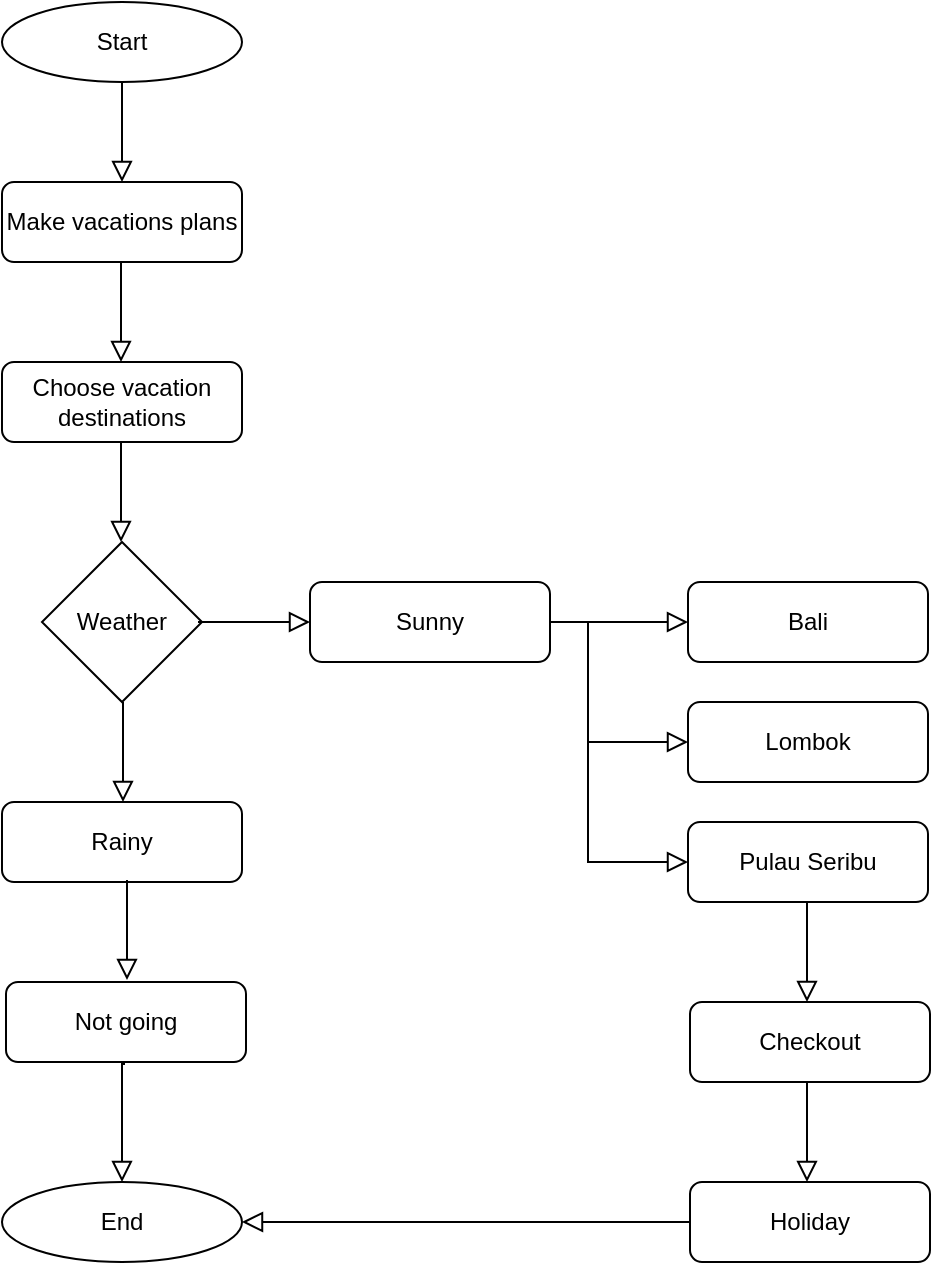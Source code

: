 <mxfile>
    <diagram id="ea5jnk7-p9_9-pPMbE72" name="Page-1">
        <mxGraphModel dx="820" dy="397" grid="1" gridSize="10" guides="1" tooltips="1" connect="1" arrows="1" fold="1" page="1" pageScale="1" pageWidth="1169" pageHeight="1654" math="0" shadow="0">
            <root>
                <mxCell id="0"/>
                <mxCell id="1" parent="0"/>
                <mxCell id="2" value="" style="rounded=0;html=1;jettySize=auto;orthogonalLoop=1;fontSize=11;endArrow=block;endFill=0;endSize=8;strokeWidth=1;shadow=0;labelBackgroundColor=none;edgeStyle=orthogonalEdgeStyle;" edge="1" parent="1">
                    <mxGeometry relative="1" as="geometry">
                        <mxPoint x="220" y="120" as="sourcePoint"/>
                        <mxPoint x="220" y="170" as="targetPoint"/>
                    </mxGeometry>
                </mxCell>
                <mxCell id="3" value="Not going" style="rounded=1;whiteSpace=wrap;html=1;fontSize=12;glass=0;strokeWidth=1;shadow=0;" vertex="1" parent="1">
                    <mxGeometry x="162" y="570" width="120" height="40" as="geometry"/>
                </mxCell>
                <mxCell id="4" value="Start" style="ellipse;whiteSpace=wrap;html=1;" vertex="1" parent="1">
                    <mxGeometry x="160" y="80" width="120" height="40" as="geometry"/>
                </mxCell>
                <mxCell id="6" value="Choose vacation destinations" style="rounded=1;whiteSpace=wrap;html=1;fontSize=12;glass=0;strokeWidth=1;shadow=0;" vertex="1" parent="1">
                    <mxGeometry x="160" y="260" width="120" height="40" as="geometry"/>
                </mxCell>
                <mxCell id="7" value="" style="rounded=0;html=1;jettySize=auto;orthogonalLoop=1;fontSize=11;endArrow=block;endFill=0;endSize=8;strokeWidth=1;shadow=0;labelBackgroundColor=none;edgeStyle=orthogonalEdgeStyle;" edge="1" parent="1">
                    <mxGeometry relative="1" as="geometry">
                        <mxPoint x="219.5" y="210" as="sourcePoint"/>
                        <mxPoint x="219.5" y="260" as="targetPoint"/>
                    </mxGeometry>
                </mxCell>
                <mxCell id="8" value="" style="rounded=0;html=1;jettySize=auto;orthogonalLoop=1;fontSize=11;endArrow=block;endFill=0;endSize=8;strokeWidth=1;shadow=0;labelBackgroundColor=none;edgeStyle=orthogonalEdgeStyle;" edge="1" parent="1">
                    <mxGeometry relative="1" as="geometry">
                        <mxPoint x="219.5" y="300" as="sourcePoint"/>
                        <mxPoint x="219.5" y="350" as="targetPoint"/>
                    </mxGeometry>
                </mxCell>
                <mxCell id="19" value="" style="rounded=0;html=1;jettySize=auto;orthogonalLoop=1;fontSize=11;endArrow=block;endFill=0;endSize=8;strokeWidth=1;shadow=0;labelBackgroundColor=none;edgeStyle=orthogonalEdgeStyle;" edge="1" parent="1">
                    <mxGeometry relative="1" as="geometry">
                        <mxPoint x="562.5" y="530" as="sourcePoint"/>
                        <mxPoint x="562.5" y="580" as="targetPoint"/>
                    </mxGeometry>
                </mxCell>
                <mxCell id="20" value="Checkout" style="rounded=1;whiteSpace=wrap;html=1;fontSize=12;glass=0;strokeWidth=1;shadow=0;" vertex="1" parent="1">
                    <mxGeometry x="504" y="580" width="120" height="40" as="geometry"/>
                </mxCell>
                <mxCell id="22" value="End" style="ellipse;whiteSpace=wrap;html=1;" vertex="1" parent="1">
                    <mxGeometry x="160" y="670" width="120" height="40" as="geometry"/>
                </mxCell>
                <mxCell id="23" value="" style="rounded=0;html=1;jettySize=auto;orthogonalLoop=1;fontSize=11;endArrow=block;endFill=0;endSize=8;strokeWidth=1;shadow=0;labelBackgroundColor=none;edgeStyle=orthogonalEdgeStyle;entryX=0.5;entryY=0;entryDx=0;entryDy=0;" edge="1" parent="1" target="22">
                    <mxGeometry relative="1" as="geometry">
                        <mxPoint x="221.5" y="611" as="sourcePoint"/>
                        <mxPoint x="221.5" y="661" as="targetPoint"/>
                        <Array as="points">
                            <mxPoint x="220" y="611"/>
                        </Array>
                    </mxGeometry>
                </mxCell>
                <mxCell id="24" value="Rainy" style="rounded=1;whiteSpace=wrap;html=1;fontSize=12;glass=0;strokeWidth=1;shadow=0;" vertex="1" parent="1">
                    <mxGeometry x="160" y="480" width="120" height="40" as="geometry"/>
                </mxCell>
                <mxCell id="25" value="" style="rounded=0;html=1;jettySize=auto;orthogonalLoop=1;fontSize=11;endArrow=block;endFill=0;endSize=8;strokeWidth=1;shadow=0;labelBackgroundColor=none;edgeStyle=orthogonalEdgeStyle;" edge="1" parent="1">
                    <mxGeometry relative="1" as="geometry">
                        <mxPoint x="222.5" y="519.0" as="sourcePoint"/>
                        <mxPoint x="222.5" y="569.0" as="targetPoint"/>
                    </mxGeometry>
                </mxCell>
                <mxCell id="27" value="" style="rounded=0;html=1;jettySize=auto;orthogonalLoop=1;fontSize=11;endArrow=block;endFill=0;endSize=8;strokeWidth=1;shadow=0;labelBackgroundColor=none;edgeStyle=orthogonalEdgeStyle;" edge="1" parent="1">
                    <mxGeometry relative="1" as="geometry">
                        <mxPoint x="220.5" y="430" as="sourcePoint"/>
                        <mxPoint x="220.5" y="480" as="targetPoint"/>
                    </mxGeometry>
                </mxCell>
                <mxCell id="31" value="Make vacations plans" style="rounded=1;whiteSpace=wrap;html=1;fontSize=12;glass=0;strokeWidth=1;shadow=0;" vertex="1" parent="1">
                    <mxGeometry x="160" y="170" width="120" height="40" as="geometry"/>
                </mxCell>
                <mxCell id="32" value="" style="rounded=0;html=1;jettySize=auto;orthogonalLoop=1;fontSize=11;endArrow=block;endFill=0;endSize=8;strokeWidth=1;shadow=0;labelBackgroundColor=none;edgeStyle=orthogonalEdgeStyle;exitX=1;exitY=0.5;exitDx=0;exitDy=0;" edge="1" parent="1">
                    <mxGeometry relative="1" as="geometry">
                        <mxPoint x="433" y="390" as="sourcePoint"/>
                        <mxPoint x="503" y="390" as="targetPoint"/>
                        <Array as="points">
                            <mxPoint x="463" y="390"/>
                            <mxPoint x="463" y="390"/>
                        </Array>
                    </mxGeometry>
                </mxCell>
                <mxCell id="34" value="Bali" style="rounded=1;whiteSpace=wrap;html=1;fontSize=12;glass=0;strokeWidth=1;shadow=0;" vertex="1" parent="1">
                    <mxGeometry x="503" y="370" width="120" height="40" as="geometry"/>
                </mxCell>
                <mxCell id="35" value="" style="rounded=0;html=1;jettySize=auto;orthogonalLoop=1;fontSize=11;endArrow=block;endFill=0;endSize=8;strokeWidth=1;shadow=0;labelBackgroundColor=none;edgeStyle=orthogonalEdgeStyle;" edge="1" parent="1">
                    <mxGeometry relative="1" as="geometry">
                        <mxPoint x="453" y="390" as="sourcePoint"/>
                        <mxPoint x="503" y="450" as="targetPoint"/>
                        <Array as="points">
                            <mxPoint x="453" y="450"/>
                            <mxPoint x="503" y="450"/>
                        </Array>
                    </mxGeometry>
                </mxCell>
                <mxCell id="36" value="Lombok" style="rounded=1;whiteSpace=wrap;html=1;fontSize=12;glass=0;strokeWidth=1;shadow=0;" vertex="1" parent="1">
                    <mxGeometry x="503" y="430" width="120" height="40" as="geometry"/>
                </mxCell>
                <mxCell id="37" value="" style="rounded=0;html=1;jettySize=auto;orthogonalLoop=1;fontSize=11;endArrow=block;endFill=0;endSize=8;strokeWidth=1;shadow=0;labelBackgroundColor=none;edgeStyle=orthogonalEdgeStyle;" edge="1" parent="1" target="38">
                    <mxGeometry relative="1" as="geometry">
                        <mxPoint x="453" y="450" as="sourcePoint"/>
                        <mxPoint x="503" y="494" as="targetPoint"/>
                        <Array as="points">
                            <mxPoint x="453" y="510"/>
                        </Array>
                    </mxGeometry>
                </mxCell>
                <mxCell id="38" value="Pulau Seribu" style="rounded=1;whiteSpace=wrap;html=1;fontSize=12;glass=0;strokeWidth=1;shadow=0;" vertex="1" parent="1">
                    <mxGeometry x="503" y="490" width="120" height="40" as="geometry"/>
                </mxCell>
                <mxCell id="39" value="Weather" style="rhombus;whiteSpace=wrap;html=1;" vertex="1" parent="1">
                    <mxGeometry x="180" y="350" width="80" height="80" as="geometry"/>
                </mxCell>
                <mxCell id="40" value="Sunny" style="rounded=1;whiteSpace=wrap;html=1;fontSize=12;glass=0;strokeWidth=1;shadow=0;" vertex="1" parent="1">
                    <mxGeometry x="314" y="370" width="120" height="40" as="geometry"/>
                </mxCell>
                <mxCell id="41" value="" style="rounded=0;html=1;jettySize=auto;orthogonalLoop=1;fontSize=11;endArrow=block;endFill=0;endSize=8;strokeWidth=1;shadow=0;labelBackgroundColor=none;edgeStyle=orthogonalEdgeStyle;exitX=1;exitY=0.5;exitDx=0;exitDy=0;" edge="1" parent="1">
                    <mxGeometry relative="1" as="geometry">
                        <mxPoint x="258" y="390" as="sourcePoint"/>
                        <mxPoint x="314" y="390" as="targetPoint"/>
                    </mxGeometry>
                </mxCell>
                <mxCell id="42" value="" style="rounded=0;html=1;jettySize=auto;orthogonalLoop=1;fontSize=11;endArrow=block;endFill=0;endSize=8;strokeWidth=1;shadow=0;labelBackgroundColor=none;edgeStyle=orthogonalEdgeStyle;" edge="1" parent="1">
                    <mxGeometry relative="1" as="geometry">
                        <mxPoint x="562.5" y="620" as="sourcePoint"/>
                        <mxPoint x="562.5" y="670" as="targetPoint"/>
                    </mxGeometry>
                </mxCell>
                <mxCell id="43" value="Holiday" style="rounded=1;whiteSpace=wrap;html=1;fontSize=12;glass=0;strokeWidth=1;shadow=0;" vertex="1" parent="1">
                    <mxGeometry x="504" y="670" width="120" height="40" as="geometry"/>
                </mxCell>
                <mxCell id="45" value="" style="rounded=0;html=1;jettySize=auto;orthogonalLoop=1;fontSize=11;endArrow=block;endFill=0;endSize=8;strokeWidth=1;shadow=0;labelBackgroundColor=none;edgeStyle=orthogonalEdgeStyle;entryX=1;entryY=0.5;entryDx=0;entryDy=0;exitX=0;exitY=0.5;exitDx=0;exitDy=0;" edge="1" parent="1" source="43" target="22">
                    <mxGeometry relative="1" as="geometry">
                        <mxPoint x="572.5" y="630" as="sourcePoint"/>
                        <mxPoint x="572.5" y="680" as="targetPoint"/>
                    </mxGeometry>
                </mxCell>
            </root>
        </mxGraphModel>
    </diagram>
</mxfile>